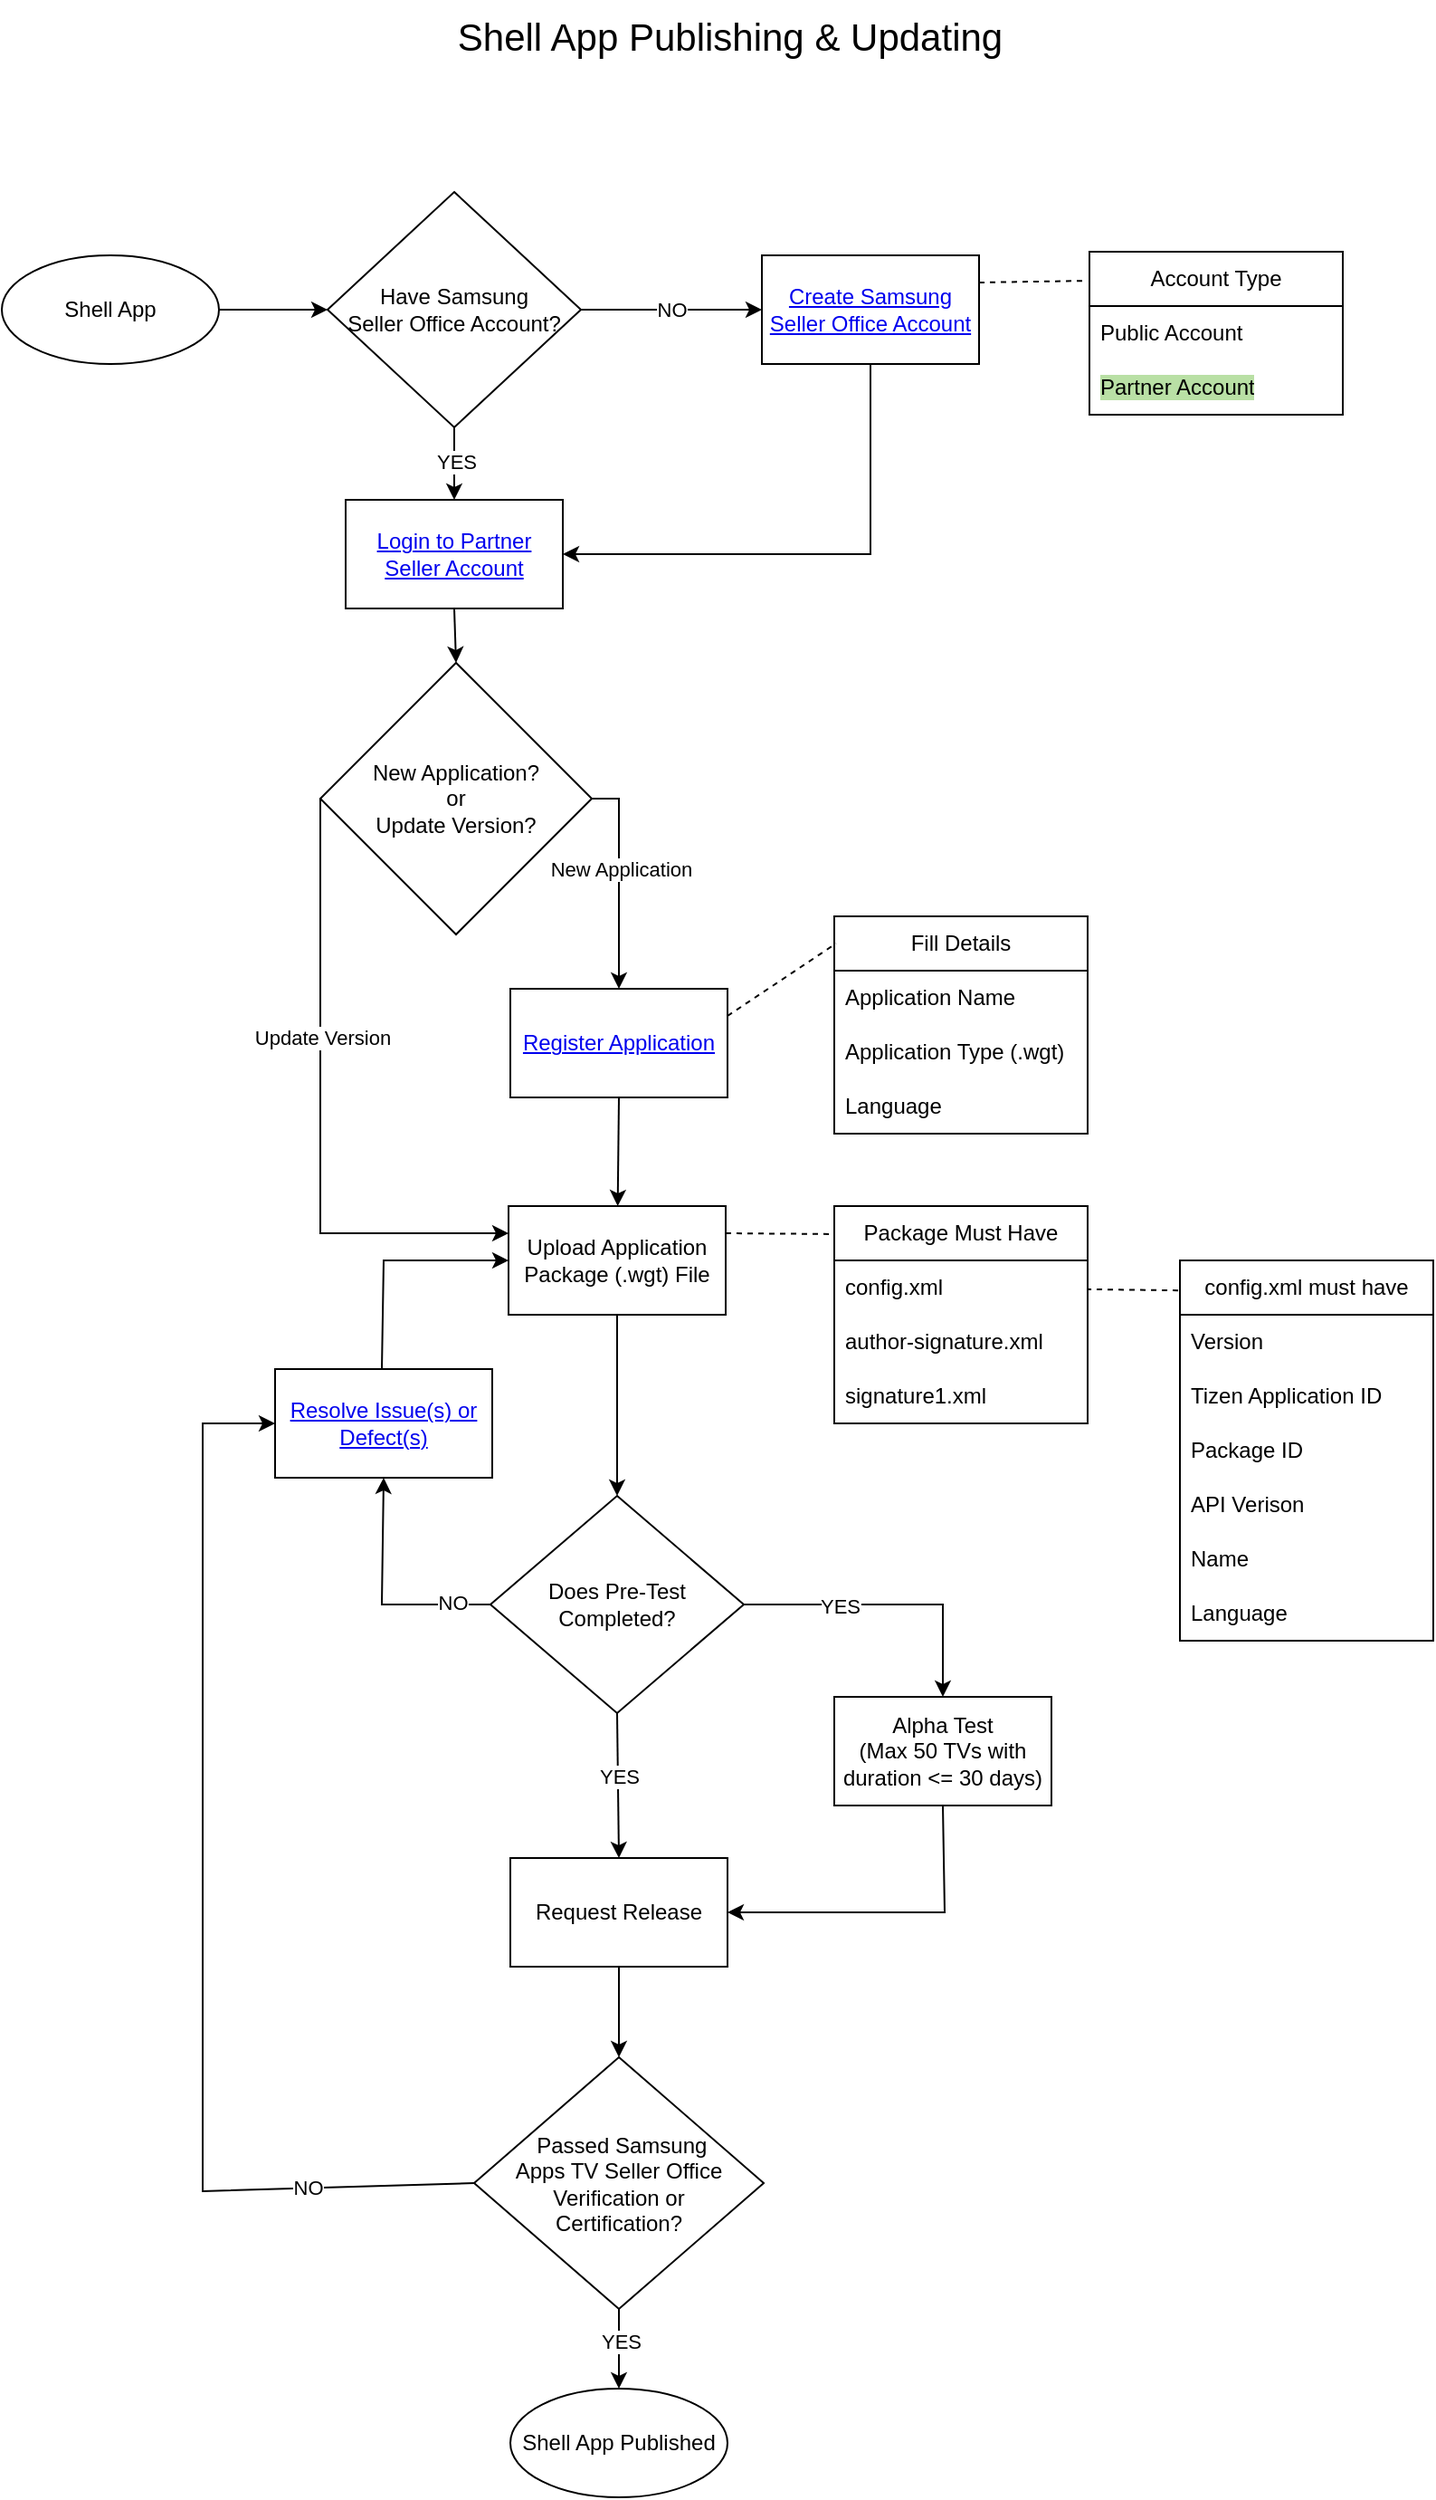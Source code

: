 <mxfile version="20.8.13" type="github">
  <diagram id="C5RBs43oDa-KdzZeNtuy" name="Page-1">
    <mxGraphModel dx="1306" dy="799" grid="1" gridSize="10" guides="1" tooltips="1" connect="1" arrows="1" fold="1" page="1" pageScale="1" pageWidth="900" pageHeight="1600" math="0" shadow="0">
      <root>
        <mxCell id="WIyWlLk6GJQsqaUBKTNV-0" />
        <mxCell id="WIyWlLk6GJQsqaUBKTNV-1" parent="WIyWlLk6GJQsqaUBKTNV-0" />
        <mxCell id="8ZYj_ryop38k5bYqxM0Q-2" style="edgeStyle=orthogonalEdgeStyle;rounded=0;orthogonalLoop=1;jettySize=auto;html=1;exitX=1;exitY=0.5;exitDx=0;exitDy=0;entryX=0;entryY=0.5;entryDx=0;entryDy=0;" parent="WIyWlLk6GJQsqaUBKTNV-1" source="8ZYj_ryop38k5bYqxM0Q-0" target="8ZYj_ryop38k5bYqxM0Q-1" edge="1">
          <mxGeometry relative="1" as="geometry" />
        </mxCell>
        <mxCell id="8ZYj_ryop38k5bYqxM0Q-0" value="Shell App" style="ellipse;whiteSpace=wrap;html=1;" parent="WIyWlLk6GJQsqaUBKTNV-1" vertex="1">
          <mxGeometry x="49" y="188" width="120" height="60" as="geometry" />
        </mxCell>
        <mxCell id="8ZYj_ryop38k5bYqxM0Q-4" value="NO" style="edgeStyle=orthogonalEdgeStyle;rounded=0;orthogonalLoop=1;jettySize=auto;html=1;exitX=1;exitY=0.5;exitDx=0;exitDy=0;entryX=0;entryY=0.5;entryDx=0;entryDy=0;" parent="WIyWlLk6GJQsqaUBKTNV-1" source="8ZYj_ryop38k5bYqxM0Q-1" target="8ZYj_ryop38k5bYqxM0Q-3" edge="1">
          <mxGeometry relative="1" as="geometry" />
        </mxCell>
        <mxCell id="8ZYj_ryop38k5bYqxM0Q-1" value="Have Samsung&lt;br&gt;Seller Office Account?" style="rhombus;whiteSpace=wrap;html=1;" parent="WIyWlLk6GJQsqaUBKTNV-1" vertex="1">
          <mxGeometry x="229" y="153" width="140" height="130" as="geometry" />
        </mxCell>
        <mxCell id="8ZYj_ryop38k5bYqxM0Q-3" value="&lt;a href=&quot;https://developer.samsung.com/signage/distribute/seller-office/membership/becoming-seller-office-member.html&quot;&gt;Create Samsung Seller Office Account&lt;/a&gt;" style="rounded=0;whiteSpace=wrap;html=1;" parent="WIyWlLk6GJQsqaUBKTNV-1" vertex="1">
          <mxGeometry x="469" y="188" width="120" height="60" as="geometry" />
        </mxCell>
        <mxCell id="8ZYj_ryop38k5bYqxM0Q-7" value="" style="endArrow=classic;html=1;rounded=0;exitX=0.5;exitY=1;exitDx=0;exitDy=0;entryX=1;entryY=0.5;entryDx=0;entryDy=0;" parent="WIyWlLk6GJQsqaUBKTNV-1" source="8ZYj_ryop38k5bYqxM0Q-3" target="8ZYj_ryop38k5bYqxM0Q-8" edge="1">
          <mxGeometry width="50" height="50" relative="1" as="geometry">
            <mxPoint x="369" y="443" as="sourcePoint" />
            <mxPoint x="209" y="373" as="targetPoint" />
            <Array as="points">
              <mxPoint x="529" y="353" />
            </Array>
          </mxGeometry>
        </mxCell>
        <mxCell id="8ZYj_ryop38k5bYqxM0Q-8" value="&lt;a href=&quot;https://seller.samsungapps.com/tv/login&quot;&gt;Login to Partner Seller Account&lt;/a&gt;" style="rounded=0;whiteSpace=wrap;html=1;" parent="WIyWlLk6GJQsqaUBKTNV-1" vertex="1">
          <mxGeometry x="239" y="323" width="120" height="60" as="geometry" />
        </mxCell>
        <mxCell id="8ZYj_ryop38k5bYqxM0Q-9" value="" style="endArrow=classic;html=1;rounded=0;exitX=0.5;exitY=1;exitDx=0;exitDy=0;entryX=0.5;entryY=0;entryDx=0;entryDy=0;" parent="WIyWlLk6GJQsqaUBKTNV-1" source="8ZYj_ryop38k5bYqxM0Q-1" target="8ZYj_ryop38k5bYqxM0Q-8" edge="1">
          <mxGeometry width="50" height="50" relative="1" as="geometry">
            <mxPoint x="369" y="433" as="sourcePoint" />
            <mxPoint x="419" y="383" as="targetPoint" />
          </mxGeometry>
        </mxCell>
        <mxCell id="8ZYj_ryop38k5bYqxM0Q-10" value="YES" style="edgeLabel;html=1;align=center;verticalAlign=middle;resizable=0;points=[];" parent="8ZYj_ryop38k5bYqxM0Q-9" vertex="1" connectable="0">
          <mxGeometry x="-0.107" y="1" relative="1" as="geometry">
            <mxPoint y="1" as="offset" />
          </mxGeometry>
        </mxCell>
        <mxCell id="8ZYj_ryop38k5bYqxM0Q-11" value="&lt;a href=&quot;https://developer.samsung.com/signage/distribute/application-publication/application-publication-process.html#publishing-updated-applications&quot;&gt;Register Application&lt;/a&gt;" style="rounded=0;whiteSpace=wrap;html=1;" parent="WIyWlLk6GJQsqaUBKTNV-1" vertex="1">
          <mxGeometry x="330" y="593" width="120" height="60" as="geometry" />
        </mxCell>
        <mxCell id="8ZYj_ryop38k5bYqxM0Q-12" value="" style="endArrow=classic;html=1;rounded=0;exitX=0.5;exitY=1;exitDx=0;exitDy=0;entryX=0.5;entryY=0;entryDx=0;entryDy=0;" parent="WIyWlLk6GJQsqaUBKTNV-1" source="8ZYj_ryop38k5bYqxM0Q-8" target="72swEQfcWc7pM4rZ8YCl-1" edge="1">
          <mxGeometry width="50" height="50" relative="1" as="geometry">
            <mxPoint x="369" y="433" as="sourcePoint" />
            <mxPoint x="419" y="383" as="targetPoint" />
          </mxGeometry>
        </mxCell>
        <mxCell id="8ZYj_ryop38k5bYqxM0Q-13" value="Fill Details" style="swimlane;fontStyle=0;childLayout=stackLayout;horizontal=1;startSize=30;horizontalStack=0;resizeParent=1;resizeParentMax=0;resizeLast=0;collapsible=1;marginBottom=0;whiteSpace=wrap;html=1;" parent="WIyWlLk6GJQsqaUBKTNV-1" vertex="1">
          <mxGeometry x="509" y="553" width="140" height="120" as="geometry" />
        </mxCell>
        <mxCell id="8ZYj_ryop38k5bYqxM0Q-14" value="Application Name" style="text;strokeColor=none;fillColor=none;align=left;verticalAlign=middle;spacingLeft=4;spacingRight=4;overflow=hidden;points=[[0,0.5],[1,0.5]];portConstraint=eastwest;rotatable=0;whiteSpace=wrap;html=1;" parent="8ZYj_ryop38k5bYqxM0Q-13" vertex="1">
          <mxGeometry y="30" width="140" height="30" as="geometry" />
        </mxCell>
        <mxCell id="8ZYj_ryop38k5bYqxM0Q-15" value="Application Type (.wgt)" style="text;strokeColor=none;fillColor=none;align=left;verticalAlign=middle;spacingLeft=4;spacingRight=4;overflow=hidden;points=[[0,0.5],[1,0.5]];portConstraint=eastwest;rotatable=0;whiteSpace=wrap;html=1;" parent="8ZYj_ryop38k5bYqxM0Q-13" vertex="1">
          <mxGeometry y="60" width="140" height="30" as="geometry" />
        </mxCell>
        <mxCell id="8ZYj_ryop38k5bYqxM0Q-16" value="Language" style="text;strokeColor=none;fillColor=none;align=left;verticalAlign=middle;spacingLeft=4;spacingRight=4;overflow=hidden;points=[[0,0.5],[1,0.5]];portConstraint=eastwest;rotatable=0;whiteSpace=wrap;html=1;" parent="8ZYj_ryop38k5bYqxM0Q-13" vertex="1">
          <mxGeometry y="90" width="140" height="30" as="geometry" />
        </mxCell>
        <mxCell id="8ZYj_ryop38k5bYqxM0Q-17" value="" style="endArrow=none;dashed=1;html=1;rounded=0;exitX=1;exitY=0.25;exitDx=0;exitDy=0;entryX=0.007;entryY=0.125;entryDx=0;entryDy=0;entryPerimeter=0;" parent="WIyWlLk6GJQsqaUBKTNV-1" source="8ZYj_ryop38k5bYqxM0Q-11" target="8ZYj_ryop38k5bYqxM0Q-13" edge="1">
          <mxGeometry width="50" height="50" relative="1" as="geometry">
            <mxPoint x="459" y="483" as="sourcePoint" />
            <mxPoint x="509" y="433" as="targetPoint" />
          </mxGeometry>
        </mxCell>
        <mxCell id="8ZYj_ryop38k5bYqxM0Q-18" value="Upload Application Package (.wgt) File" style="rounded=0;whiteSpace=wrap;html=1;" parent="WIyWlLk6GJQsqaUBKTNV-1" vertex="1">
          <mxGeometry x="329" y="713" width="120" height="60" as="geometry" />
        </mxCell>
        <mxCell id="8ZYj_ryop38k5bYqxM0Q-19" value="" style="endArrow=classic;html=1;rounded=0;exitX=0.5;exitY=1;exitDx=0;exitDy=0;" parent="WIyWlLk6GJQsqaUBKTNV-1" source="8ZYj_ryop38k5bYqxM0Q-11" target="8ZYj_ryop38k5bYqxM0Q-18" edge="1">
          <mxGeometry width="50" height="50" relative="1" as="geometry">
            <mxPoint x="459" y="473" as="sourcePoint" />
            <mxPoint x="509" y="423" as="targetPoint" />
          </mxGeometry>
        </mxCell>
        <mxCell id="8ZYj_ryop38k5bYqxM0Q-20" value="Package Must Have" style="swimlane;fontStyle=0;childLayout=stackLayout;horizontal=1;startSize=30;horizontalStack=0;resizeParent=1;resizeParentMax=0;resizeLast=0;collapsible=1;marginBottom=0;whiteSpace=wrap;html=1;" parent="WIyWlLk6GJQsqaUBKTNV-1" vertex="1">
          <mxGeometry x="509" y="713" width="140" height="120" as="geometry" />
        </mxCell>
        <mxCell id="8ZYj_ryop38k5bYqxM0Q-21" value="config.xml" style="text;strokeColor=none;fillColor=none;align=left;verticalAlign=middle;spacingLeft=4;spacingRight=4;overflow=hidden;points=[[0,0.5],[1,0.5]];portConstraint=eastwest;rotatable=0;whiteSpace=wrap;html=1;" parent="8ZYj_ryop38k5bYqxM0Q-20" vertex="1">
          <mxGeometry y="30" width="140" height="30" as="geometry" />
        </mxCell>
        <mxCell id="8ZYj_ryop38k5bYqxM0Q-22" value="author-signature.xml" style="text;strokeColor=none;fillColor=none;align=left;verticalAlign=middle;spacingLeft=4;spacingRight=4;overflow=hidden;points=[[0,0.5],[1,0.5]];portConstraint=eastwest;rotatable=0;whiteSpace=wrap;html=1;" parent="8ZYj_ryop38k5bYqxM0Q-20" vertex="1">
          <mxGeometry y="60" width="140" height="30" as="geometry" />
        </mxCell>
        <mxCell id="8ZYj_ryop38k5bYqxM0Q-23" value="signature1.xml" style="text;strokeColor=none;fillColor=none;align=left;verticalAlign=middle;spacingLeft=4;spacingRight=4;overflow=hidden;points=[[0,0.5],[1,0.5]];portConstraint=eastwest;rotatable=0;whiteSpace=wrap;html=1;" parent="8ZYj_ryop38k5bYqxM0Q-20" vertex="1">
          <mxGeometry y="90" width="140" height="30" as="geometry" />
        </mxCell>
        <mxCell id="8ZYj_ryop38k5bYqxM0Q-24" value="" style="endArrow=none;dashed=1;html=1;rounded=0;exitX=1;exitY=0.25;exitDx=0;exitDy=0;entryX=0;entryY=0.129;entryDx=0;entryDy=0;entryPerimeter=0;" parent="WIyWlLk6GJQsqaUBKTNV-1" source="8ZYj_ryop38k5bYqxM0Q-18" target="8ZYj_ryop38k5bYqxM0Q-20" edge="1">
          <mxGeometry width="50" height="50" relative="1" as="geometry">
            <mxPoint x="459" y="533" as="sourcePoint" />
            <mxPoint x="509" y="483" as="targetPoint" />
          </mxGeometry>
        </mxCell>
        <mxCell id="8ZYj_ryop38k5bYqxM0Q-25" value="config.xml must have" style="swimlane;fontStyle=0;childLayout=stackLayout;horizontal=1;startSize=30;horizontalStack=0;resizeParent=1;resizeParentMax=0;resizeLast=0;collapsible=1;marginBottom=0;whiteSpace=wrap;html=1;" parent="WIyWlLk6GJQsqaUBKTNV-1" vertex="1">
          <mxGeometry x="700" y="743" width="140" height="210" as="geometry" />
        </mxCell>
        <mxCell id="8ZYj_ryop38k5bYqxM0Q-26" value="Version" style="text;strokeColor=none;fillColor=none;align=left;verticalAlign=middle;spacingLeft=4;spacingRight=4;overflow=hidden;points=[[0,0.5],[1,0.5]];portConstraint=eastwest;rotatable=0;whiteSpace=wrap;html=1;" parent="8ZYj_ryop38k5bYqxM0Q-25" vertex="1">
          <mxGeometry y="30" width="140" height="30" as="geometry" />
        </mxCell>
        <mxCell id="8ZYj_ryop38k5bYqxM0Q-27" value="Tizen Application ID" style="text;strokeColor=none;fillColor=none;align=left;verticalAlign=middle;spacingLeft=4;spacingRight=4;overflow=hidden;points=[[0,0.5],[1,0.5]];portConstraint=eastwest;rotatable=0;whiteSpace=wrap;html=1;" parent="8ZYj_ryop38k5bYqxM0Q-25" vertex="1">
          <mxGeometry y="60" width="140" height="30" as="geometry" />
        </mxCell>
        <mxCell id="8ZYj_ryop38k5bYqxM0Q-28" value="Package ID" style="text;strokeColor=none;fillColor=none;align=left;verticalAlign=middle;spacingLeft=4;spacingRight=4;overflow=hidden;points=[[0,0.5],[1,0.5]];portConstraint=eastwest;rotatable=0;whiteSpace=wrap;html=1;" parent="8ZYj_ryop38k5bYqxM0Q-25" vertex="1">
          <mxGeometry y="90" width="140" height="30" as="geometry" />
        </mxCell>
        <mxCell id="8ZYj_ryop38k5bYqxM0Q-35" value="API Verison" style="text;strokeColor=none;fillColor=none;align=left;verticalAlign=middle;spacingLeft=4;spacingRight=4;overflow=hidden;points=[[0,0.5],[1,0.5]];portConstraint=eastwest;rotatable=0;whiteSpace=wrap;html=1;" parent="8ZYj_ryop38k5bYqxM0Q-25" vertex="1">
          <mxGeometry y="120" width="140" height="30" as="geometry" />
        </mxCell>
        <mxCell id="8ZYj_ryop38k5bYqxM0Q-36" value="Name" style="text;strokeColor=none;fillColor=none;align=left;verticalAlign=middle;spacingLeft=4;spacingRight=4;overflow=hidden;points=[[0,0.5],[1,0.5]];portConstraint=eastwest;rotatable=0;whiteSpace=wrap;html=1;" parent="8ZYj_ryop38k5bYqxM0Q-25" vertex="1">
          <mxGeometry y="150" width="140" height="30" as="geometry" />
        </mxCell>
        <mxCell id="8ZYj_ryop38k5bYqxM0Q-37" value="Language" style="text;strokeColor=none;fillColor=none;align=left;verticalAlign=middle;spacingLeft=4;spacingRight=4;overflow=hidden;points=[[0,0.5],[1,0.5]];portConstraint=eastwest;rotatable=0;whiteSpace=wrap;html=1;" parent="8ZYj_ryop38k5bYqxM0Q-25" vertex="1">
          <mxGeometry y="180" width="140" height="30" as="geometry" />
        </mxCell>
        <mxCell id="8ZYj_ryop38k5bYqxM0Q-38" value="" style="endArrow=none;dashed=1;html=1;rounded=0;exitX=-0.007;exitY=0.079;exitDx=0;exitDy=0;exitPerimeter=0;" parent="WIyWlLk6GJQsqaUBKTNV-1" source="8ZYj_ryop38k5bYqxM0Q-25" target="8ZYj_ryop38k5bYqxM0Q-21" edge="1">
          <mxGeometry width="50" height="50" relative="1" as="geometry">
            <mxPoint x="510" y="913" as="sourcePoint" />
            <mxPoint x="560" y="863" as="targetPoint" />
          </mxGeometry>
        </mxCell>
        <mxCell id="8ZYj_ryop38k5bYqxM0Q-40" value="Does Pre-Test Completed?" style="rhombus;whiteSpace=wrap;html=1;" parent="WIyWlLk6GJQsqaUBKTNV-1" vertex="1">
          <mxGeometry x="319" y="873" width="140" height="120" as="geometry" />
        </mxCell>
        <mxCell id="8ZYj_ryop38k5bYqxM0Q-44" value="" style="endArrow=classic;html=1;rounded=0;exitX=0.5;exitY=1;exitDx=0;exitDy=0;" parent="WIyWlLk6GJQsqaUBKTNV-1" source="8ZYj_ryop38k5bYqxM0Q-18" edge="1">
          <mxGeometry relative="1" as="geometry">
            <mxPoint x="480" y="663" as="sourcePoint" />
            <mxPoint x="389" y="873" as="targetPoint" />
          </mxGeometry>
        </mxCell>
        <mxCell id="8ZYj_ryop38k5bYqxM0Q-49" value="&lt;a href=&quot;https://developer.samsung.com/tv-seller-office/guides/applications/resolving-defect.html&quot;&gt;Resolve Issue(s) or Defect(s)&lt;/a&gt;" style="rounded=0;whiteSpace=wrap;html=1;" parent="WIyWlLk6GJQsqaUBKTNV-1" vertex="1">
          <mxGeometry x="200" y="803" width="120" height="60" as="geometry" />
        </mxCell>
        <mxCell id="8ZYj_ryop38k5bYqxM0Q-53" value="" style="endArrow=classic;html=1;rounded=0;exitX=0;exitY=0.5;exitDx=0;exitDy=0;entryX=0.5;entryY=1;entryDx=0;entryDy=0;" parent="WIyWlLk6GJQsqaUBKTNV-1" source="8ZYj_ryop38k5bYqxM0Q-40" target="8ZYj_ryop38k5bYqxM0Q-49" edge="1">
          <mxGeometry width="50" height="50" relative="1" as="geometry">
            <mxPoint x="510" y="863" as="sourcePoint" />
            <mxPoint x="560" y="813" as="targetPoint" />
            <Array as="points">
              <mxPoint x="259" y="933" />
            </Array>
          </mxGeometry>
        </mxCell>
        <mxCell id="8ZYj_ryop38k5bYqxM0Q-54" value="NO" style="edgeLabel;html=1;align=center;verticalAlign=middle;resizable=0;points=[];" parent="8ZYj_ryop38k5bYqxM0Q-53" vertex="1" connectable="0">
          <mxGeometry x="-0.672" y="-1" relative="1" as="geometry">
            <mxPoint as="offset" />
          </mxGeometry>
        </mxCell>
        <mxCell id="8ZYj_ryop38k5bYqxM0Q-55" value="" style="endArrow=classic;html=1;rounded=0;entryX=0;entryY=0.5;entryDx=0;entryDy=0;" parent="WIyWlLk6GJQsqaUBKTNV-1" target="8ZYj_ryop38k5bYqxM0Q-18" edge="1">
          <mxGeometry width="50" height="50" relative="1" as="geometry">
            <mxPoint x="259" y="803" as="sourcePoint" />
            <mxPoint x="560" y="873" as="targetPoint" />
            <Array as="points">
              <mxPoint x="260" y="743" />
            </Array>
          </mxGeometry>
        </mxCell>
        <mxCell id="8ZYj_ryop38k5bYqxM0Q-56" value="&amp;nbsp;Passed Samsung&lt;br&gt;Apps TV Seller Office Verification or&lt;br&gt;Certification?" style="rhombus;whiteSpace=wrap;html=1;" parent="WIyWlLk6GJQsqaUBKTNV-1" vertex="1">
          <mxGeometry x="310" y="1183" width="160" height="139" as="geometry" />
        </mxCell>
        <mxCell id="8ZYj_ryop38k5bYqxM0Q-58" value="" style="endArrow=classic;html=1;rounded=0;exitX=0.5;exitY=1;exitDx=0;exitDy=0;entryX=0.5;entryY=0;entryDx=0;entryDy=0;" parent="WIyWlLk6GJQsqaUBKTNV-1" source="8ZYj_ryop38k5bYqxM0Q-40" target="72swEQfcWc7pM4rZ8YCl-9" edge="1">
          <mxGeometry width="50" height="50" relative="1" as="geometry">
            <mxPoint x="510" y="1073" as="sourcePoint" />
            <mxPoint x="560" y="1023" as="targetPoint" />
          </mxGeometry>
        </mxCell>
        <mxCell id="8ZYj_ryop38k5bYqxM0Q-59" value="YES" style="edgeLabel;html=1;align=center;verticalAlign=middle;resizable=0;points=[];" parent="8ZYj_ryop38k5bYqxM0Q-58" vertex="1" connectable="0">
          <mxGeometry x="-0.129" relative="1" as="geometry">
            <mxPoint as="offset" />
          </mxGeometry>
        </mxCell>
        <mxCell id="8ZYj_ryop38k5bYqxM0Q-60" value="" style="endArrow=classic;html=1;rounded=0;exitX=0;exitY=0.5;exitDx=0;exitDy=0;entryX=0;entryY=0.5;entryDx=0;entryDy=0;" parent="WIyWlLk6GJQsqaUBKTNV-1" source="8ZYj_ryop38k5bYqxM0Q-56" target="8ZYj_ryop38k5bYqxM0Q-49" edge="1">
          <mxGeometry width="50" height="50" relative="1" as="geometry">
            <mxPoint x="510" y="1073" as="sourcePoint" />
            <mxPoint x="560" y="1023" as="targetPoint" />
            <Array as="points">
              <mxPoint x="160" y="1257" />
              <mxPoint x="160" y="833" />
            </Array>
          </mxGeometry>
        </mxCell>
        <mxCell id="8ZYj_ryop38k5bYqxM0Q-61" value="NO" style="edgeLabel;html=1;align=center;verticalAlign=middle;resizable=0;points=[];" parent="8ZYj_ryop38k5bYqxM0Q-60" vertex="1" connectable="0">
          <mxGeometry x="-0.7" y="-1" relative="1" as="geometry">
            <mxPoint as="offset" />
          </mxGeometry>
        </mxCell>
        <mxCell id="8ZYj_ryop38k5bYqxM0Q-62" value="Shell App Published" style="ellipse;whiteSpace=wrap;html=1;" parent="WIyWlLk6GJQsqaUBKTNV-1" vertex="1">
          <mxGeometry x="330" y="1366" width="120" height="60" as="geometry" />
        </mxCell>
        <mxCell id="8ZYj_ryop38k5bYqxM0Q-63" value="" style="endArrow=classic;html=1;rounded=0;exitX=0.5;exitY=1;exitDx=0;exitDy=0;entryX=0.5;entryY=0;entryDx=0;entryDy=0;" parent="WIyWlLk6GJQsqaUBKTNV-1" source="8ZYj_ryop38k5bYqxM0Q-56" target="8ZYj_ryop38k5bYqxM0Q-62" edge="1">
          <mxGeometry width="50" height="50" relative="1" as="geometry">
            <mxPoint x="510" y="1272" as="sourcePoint" />
            <mxPoint x="560" y="1222" as="targetPoint" />
          </mxGeometry>
        </mxCell>
        <mxCell id="8ZYj_ryop38k5bYqxM0Q-64" value="YES" style="edgeLabel;html=1;align=center;verticalAlign=middle;resizable=0;points=[];" parent="8ZYj_ryop38k5bYqxM0Q-63" vertex="1" connectable="0">
          <mxGeometry x="-0.182" y="1" relative="1" as="geometry">
            <mxPoint as="offset" />
          </mxGeometry>
        </mxCell>
        <mxCell id="8ZYj_ryop38k5bYqxM0Q-65" value="Account Type" style="swimlane;fontStyle=0;childLayout=stackLayout;horizontal=1;startSize=30;horizontalStack=0;resizeParent=1;resizeParentMax=0;resizeLast=0;collapsible=1;marginBottom=0;whiteSpace=wrap;html=1;" parent="WIyWlLk6GJQsqaUBKTNV-1" vertex="1">
          <mxGeometry x="650" y="186" width="140" height="90" as="geometry" />
        </mxCell>
        <mxCell id="8ZYj_ryop38k5bYqxM0Q-66" value="Public Account" style="text;strokeColor=none;fillColor=none;align=left;verticalAlign=middle;spacingLeft=4;spacingRight=4;overflow=hidden;points=[[0,0.5],[1,0.5]];portConstraint=eastwest;rotatable=0;whiteSpace=wrap;html=1;" parent="8ZYj_ryop38k5bYqxM0Q-65" vertex="1">
          <mxGeometry y="30" width="140" height="30" as="geometry" />
        </mxCell>
        <mxCell id="8ZYj_ryop38k5bYqxM0Q-67" value="&lt;span style=&quot;background-color: rgb(185, 224, 165);&quot;&gt;Partner Account&lt;/span&gt;" style="text;strokeColor=none;fillColor=none;align=left;verticalAlign=middle;spacingLeft=4;spacingRight=4;overflow=hidden;points=[[0,0.5],[1,0.5]];portConstraint=eastwest;rotatable=0;whiteSpace=wrap;html=1;" parent="8ZYj_ryop38k5bYqxM0Q-65" vertex="1">
          <mxGeometry y="60" width="140" height="30" as="geometry" />
        </mxCell>
        <mxCell id="8ZYj_ryop38k5bYqxM0Q-69" value="" style="endArrow=none;dashed=1;html=1;rounded=0;entryX=-0.007;entryY=0.178;entryDx=0;entryDy=0;entryPerimeter=0;exitX=1;exitY=0.25;exitDx=0;exitDy=0;" parent="WIyWlLk6GJQsqaUBKTNV-1" source="8ZYj_ryop38k5bYqxM0Q-3" target="8ZYj_ryop38k5bYqxM0Q-65" edge="1">
          <mxGeometry width="50" height="50" relative="1" as="geometry">
            <mxPoint x="420" y="393" as="sourcePoint" />
            <mxPoint x="470" y="343" as="targetPoint" />
          </mxGeometry>
        </mxCell>
        <mxCell id="72swEQfcWc7pM4rZ8YCl-1" value="New Application?&lt;br&gt;or&lt;br&gt;Update Version?" style="rhombus;whiteSpace=wrap;html=1;labelBackgroundColor=#FFFFFF;" vertex="1" parent="WIyWlLk6GJQsqaUBKTNV-1">
          <mxGeometry x="225" y="413" width="150" height="150" as="geometry" />
        </mxCell>
        <mxCell id="72swEQfcWc7pM4rZ8YCl-2" value="" style="endArrow=classic;html=1;rounded=0;exitX=1;exitY=0.5;exitDx=0;exitDy=0;entryX=0.5;entryY=0;entryDx=0;entryDy=0;" edge="1" parent="WIyWlLk6GJQsqaUBKTNV-1" source="72swEQfcWc7pM4rZ8YCl-1" target="8ZYj_ryop38k5bYqxM0Q-11">
          <mxGeometry width="50" height="50" relative="1" as="geometry">
            <mxPoint x="220" y="563" as="sourcePoint" />
            <mxPoint x="270" y="513" as="targetPoint" />
            <Array as="points">
              <mxPoint x="390" y="488" />
            </Array>
          </mxGeometry>
        </mxCell>
        <mxCell id="72swEQfcWc7pM4rZ8YCl-3" value="New Application" style="edgeLabel;html=1;align=center;verticalAlign=middle;resizable=0;points=[];" vertex="1" connectable="0" parent="72swEQfcWc7pM4rZ8YCl-2">
          <mxGeometry x="-0.1" y="1" relative="1" as="geometry">
            <mxPoint as="offset" />
          </mxGeometry>
        </mxCell>
        <mxCell id="72swEQfcWc7pM4rZ8YCl-4" value="" style="endArrow=classic;html=1;rounded=0;exitX=0;exitY=0.5;exitDx=0;exitDy=0;entryX=0;entryY=0.25;entryDx=0;entryDy=0;" edge="1" parent="WIyWlLk6GJQsqaUBKTNV-1" source="72swEQfcWc7pM4rZ8YCl-1" target="8ZYj_ryop38k5bYqxM0Q-18">
          <mxGeometry width="50" height="50" relative="1" as="geometry">
            <mxPoint x="220" y="563" as="sourcePoint" />
            <mxPoint x="270" y="513" as="targetPoint" />
            <Array as="points">
              <mxPoint x="225" y="728" />
            </Array>
          </mxGeometry>
        </mxCell>
        <mxCell id="72swEQfcWc7pM4rZ8YCl-5" value="Update Version" style="edgeLabel;html=1;align=center;verticalAlign=middle;resizable=0;points=[];" vertex="1" connectable="0" parent="72swEQfcWc7pM4rZ8YCl-4">
          <mxGeometry x="-0.233" y="1" relative="1" as="geometry">
            <mxPoint as="offset" />
          </mxGeometry>
        </mxCell>
        <mxCell id="72swEQfcWc7pM4rZ8YCl-6" value="Alpha Test&lt;br&gt;(Max 50 TVs with duration &amp;lt;= 30 days)" style="rounded=0;whiteSpace=wrap;html=1;labelBackgroundColor=#FFFFFF;" vertex="1" parent="WIyWlLk6GJQsqaUBKTNV-1">
          <mxGeometry x="509" y="984" width="120" height="60" as="geometry" />
        </mxCell>
        <mxCell id="72swEQfcWc7pM4rZ8YCl-7" value="" style="endArrow=classic;html=1;rounded=0;exitX=1;exitY=0.5;exitDx=0;exitDy=0;entryX=0.5;entryY=0;entryDx=0;entryDy=0;" edge="1" parent="WIyWlLk6GJQsqaUBKTNV-1" source="8ZYj_ryop38k5bYqxM0Q-40" target="72swEQfcWc7pM4rZ8YCl-6">
          <mxGeometry width="50" height="50" relative="1" as="geometry">
            <mxPoint x="280" y="1023" as="sourcePoint" />
            <mxPoint x="330" y="973" as="targetPoint" />
            <Array as="points">
              <mxPoint x="569" y="933" />
            </Array>
          </mxGeometry>
        </mxCell>
        <mxCell id="72swEQfcWc7pM4rZ8YCl-8" value="YES" style="edgeLabel;html=1;align=center;verticalAlign=middle;resizable=0;points=[];" vertex="1" connectable="0" parent="72swEQfcWc7pM4rZ8YCl-7">
          <mxGeometry x="-0.342" relative="1" as="geometry">
            <mxPoint y="1" as="offset" />
          </mxGeometry>
        </mxCell>
        <mxCell id="72swEQfcWc7pM4rZ8YCl-9" value="Request Release" style="rounded=0;whiteSpace=wrap;html=1;labelBackgroundColor=#FFFFFF;" vertex="1" parent="WIyWlLk6GJQsqaUBKTNV-1">
          <mxGeometry x="330" y="1073" width="120" height="60" as="geometry" />
        </mxCell>
        <mxCell id="72swEQfcWc7pM4rZ8YCl-10" value="" style="endArrow=classic;html=1;rounded=0;exitX=0.5;exitY=1;exitDx=0;exitDy=0;" edge="1" parent="WIyWlLk6GJQsqaUBKTNV-1" source="72swEQfcWc7pM4rZ8YCl-9" target="8ZYj_ryop38k5bYqxM0Q-56">
          <mxGeometry width="50" height="50" relative="1" as="geometry">
            <mxPoint x="330" y="1153" as="sourcePoint" />
            <mxPoint x="320" y="1083" as="targetPoint" />
          </mxGeometry>
        </mxCell>
        <mxCell id="72swEQfcWc7pM4rZ8YCl-11" value="" style="endArrow=classic;html=1;rounded=0;exitX=0.5;exitY=1;exitDx=0;exitDy=0;entryX=1;entryY=0.5;entryDx=0;entryDy=0;" edge="1" parent="WIyWlLk6GJQsqaUBKTNV-1" source="72swEQfcWc7pM4rZ8YCl-6" target="72swEQfcWc7pM4rZ8YCl-9">
          <mxGeometry width="50" height="50" relative="1" as="geometry">
            <mxPoint x="270" y="1133" as="sourcePoint" />
            <mxPoint x="320" y="1083" as="targetPoint" />
            <Array as="points">
              <mxPoint x="570" y="1103" />
            </Array>
          </mxGeometry>
        </mxCell>
        <mxCell id="72swEQfcWc7pM4rZ8YCl-12" value="&lt;font style=&quot;font-size: 21px;&quot;&gt;Shell App Publishing &amp;amp; Updating&lt;/font&gt;" style="text;html=1;align=center;verticalAlign=middle;resizable=0;points=[];autosize=1;strokeColor=none;fillColor=none;" vertex="1" parent="WIyWlLk6GJQsqaUBKTNV-1">
          <mxGeometry x="291" y="47" width="320" height="40" as="geometry" />
        </mxCell>
      </root>
    </mxGraphModel>
  </diagram>
</mxfile>
